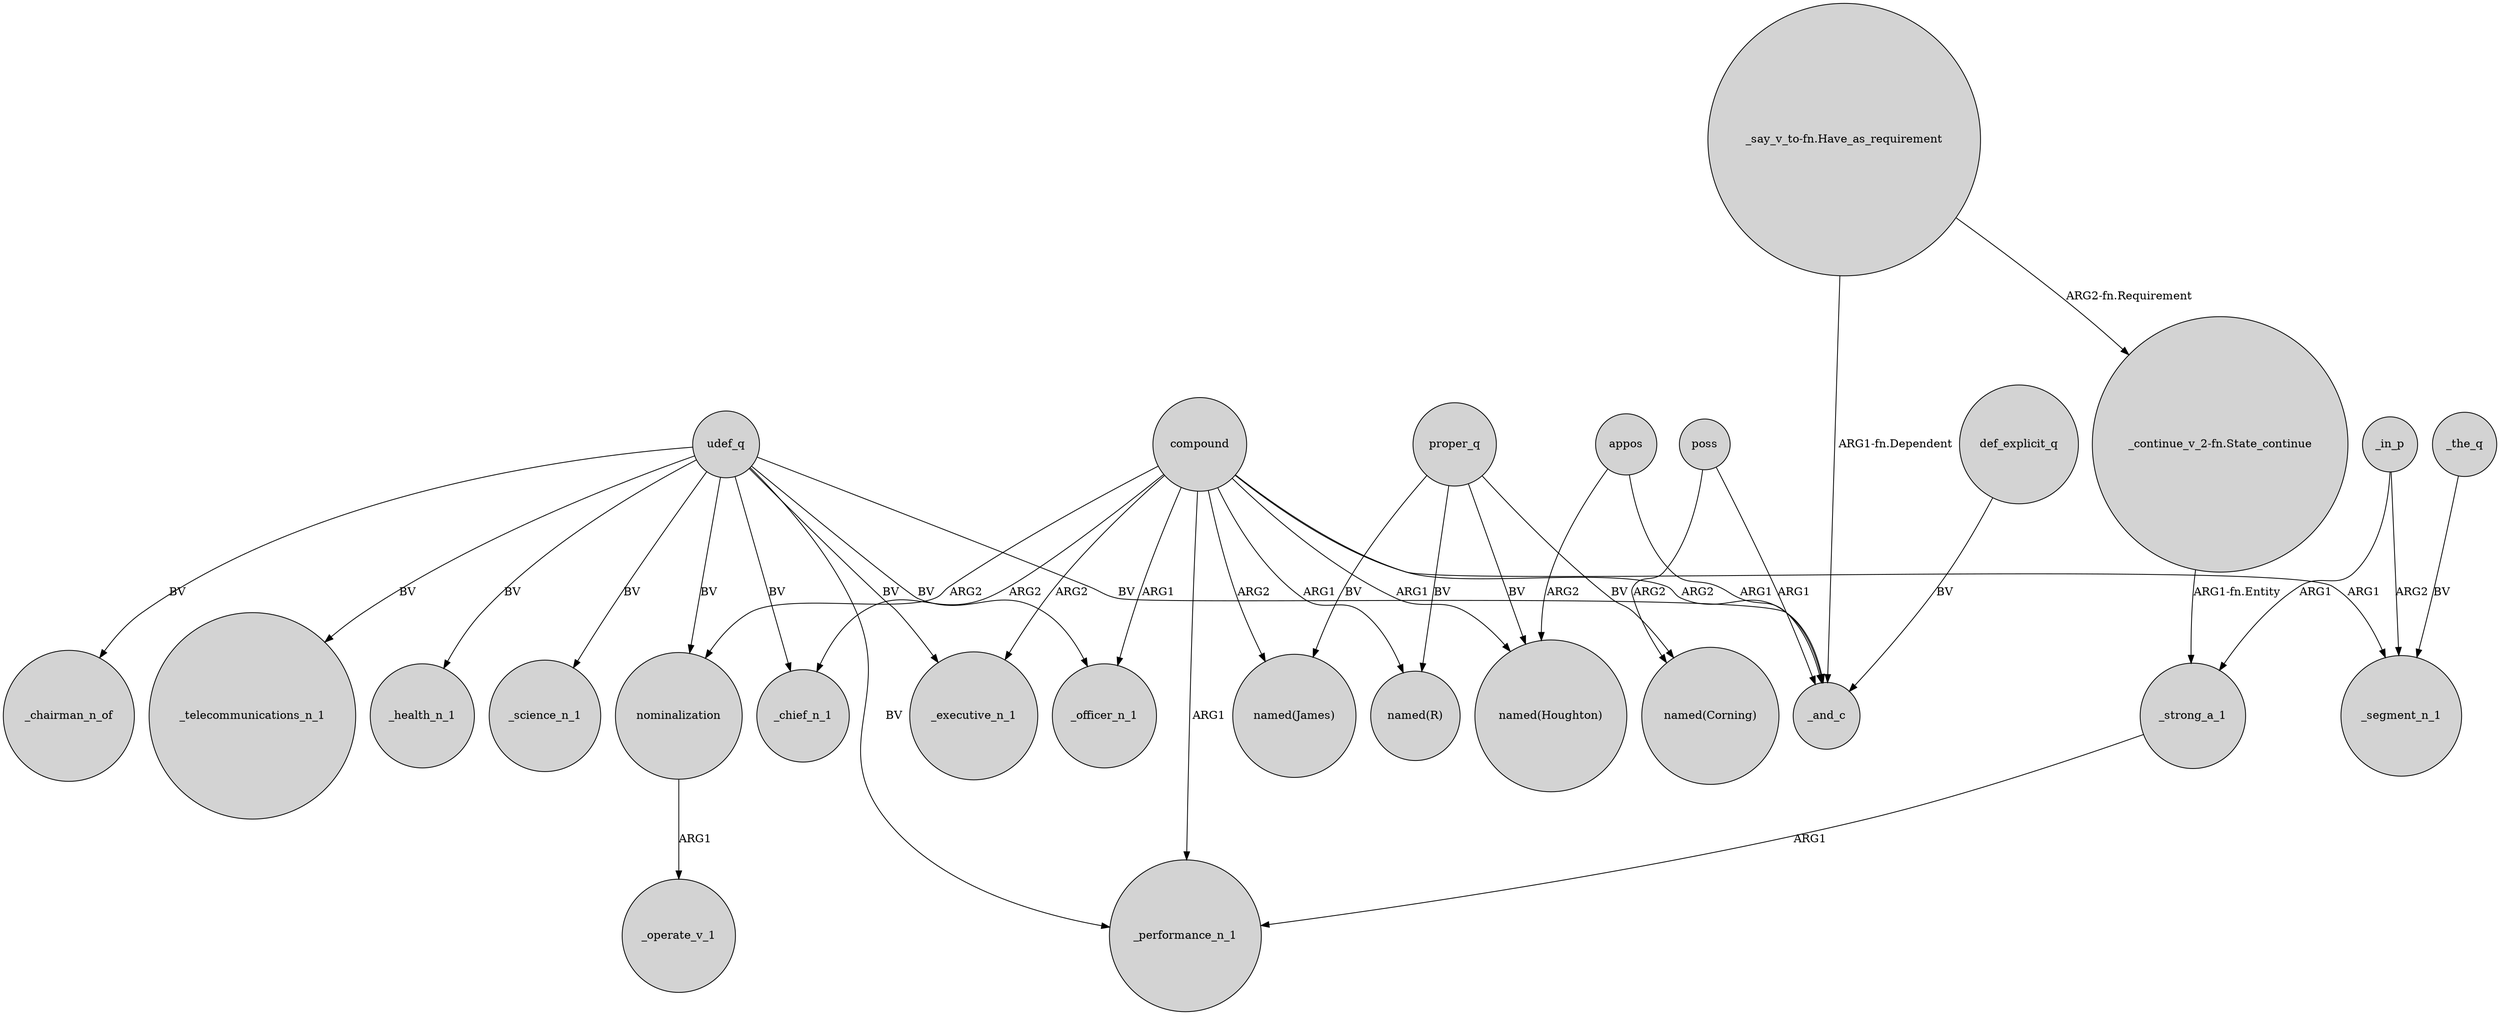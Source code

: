 digraph {
	node [shape=circle style=filled]
	udef_q -> _health_n_1 [label=BV]
	compound -> _chief_n_1 [label=ARG2]
	proper_q -> "named(James)" [label=BV]
	udef_q -> _science_n_1 [label=BV]
	_in_p -> _segment_n_1 [label=ARG2]
	udef_q -> _chairman_n_of [label=BV]
	poss -> "named(Corning)" [label=ARG2]
	compound -> _segment_n_1 [label=ARG1]
	udef_q -> _performance_n_1 [label=BV]
	udef_q -> _chief_n_1 [label=BV]
	_strong_a_1 -> _performance_n_1 [label=ARG1]
	udef_q -> nominalization [label=BV]
	compound -> _performance_n_1 [label=ARG1]
	nominalization -> _operate_v_1 [label=ARG1]
	proper_q -> "named(Corning)" [label=BV]
	appos -> _and_c [label=ARG1]
	"_say_v_to-fn.Have_as_requirement" -> "_continue_v_2-fn.State_continue" [label="ARG2-fn.Requirement"]
	udef_q -> _and_c [label=BV]
	"_continue_v_2-fn.State_continue" -> _strong_a_1 [label="ARG1-fn.Entity"]
	compound -> _and_c [label=ARG2]
	compound -> nominalization [label=ARG2]
	proper_q -> "named(R)" [label=BV]
	def_explicit_q -> _and_c [label=BV]
	appos -> "named(Houghton)" [label=ARG2]
	udef_q -> _executive_n_1 [label=BV]
	poss -> _and_c [label=ARG1]
	proper_q -> "named(Houghton)" [label=BV]
	"_say_v_to-fn.Have_as_requirement" -> _and_c [label="ARG1-fn.Dependent"]
	compound -> _officer_n_1 [label=ARG1]
	udef_q -> _officer_n_1 [label=BV]
	udef_q -> _telecommunications_n_1 [label=BV]
	_in_p -> _strong_a_1 [label=ARG1]
	_the_q -> _segment_n_1 [label=BV]
	compound -> "named(R)" [label=ARG1]
	compound -> "named(James)" [label=ARG2]
	compound -> "named(Houghton)" [label=ARG1]
	compound -> _executive_n_1 [label=ARG2]
}
